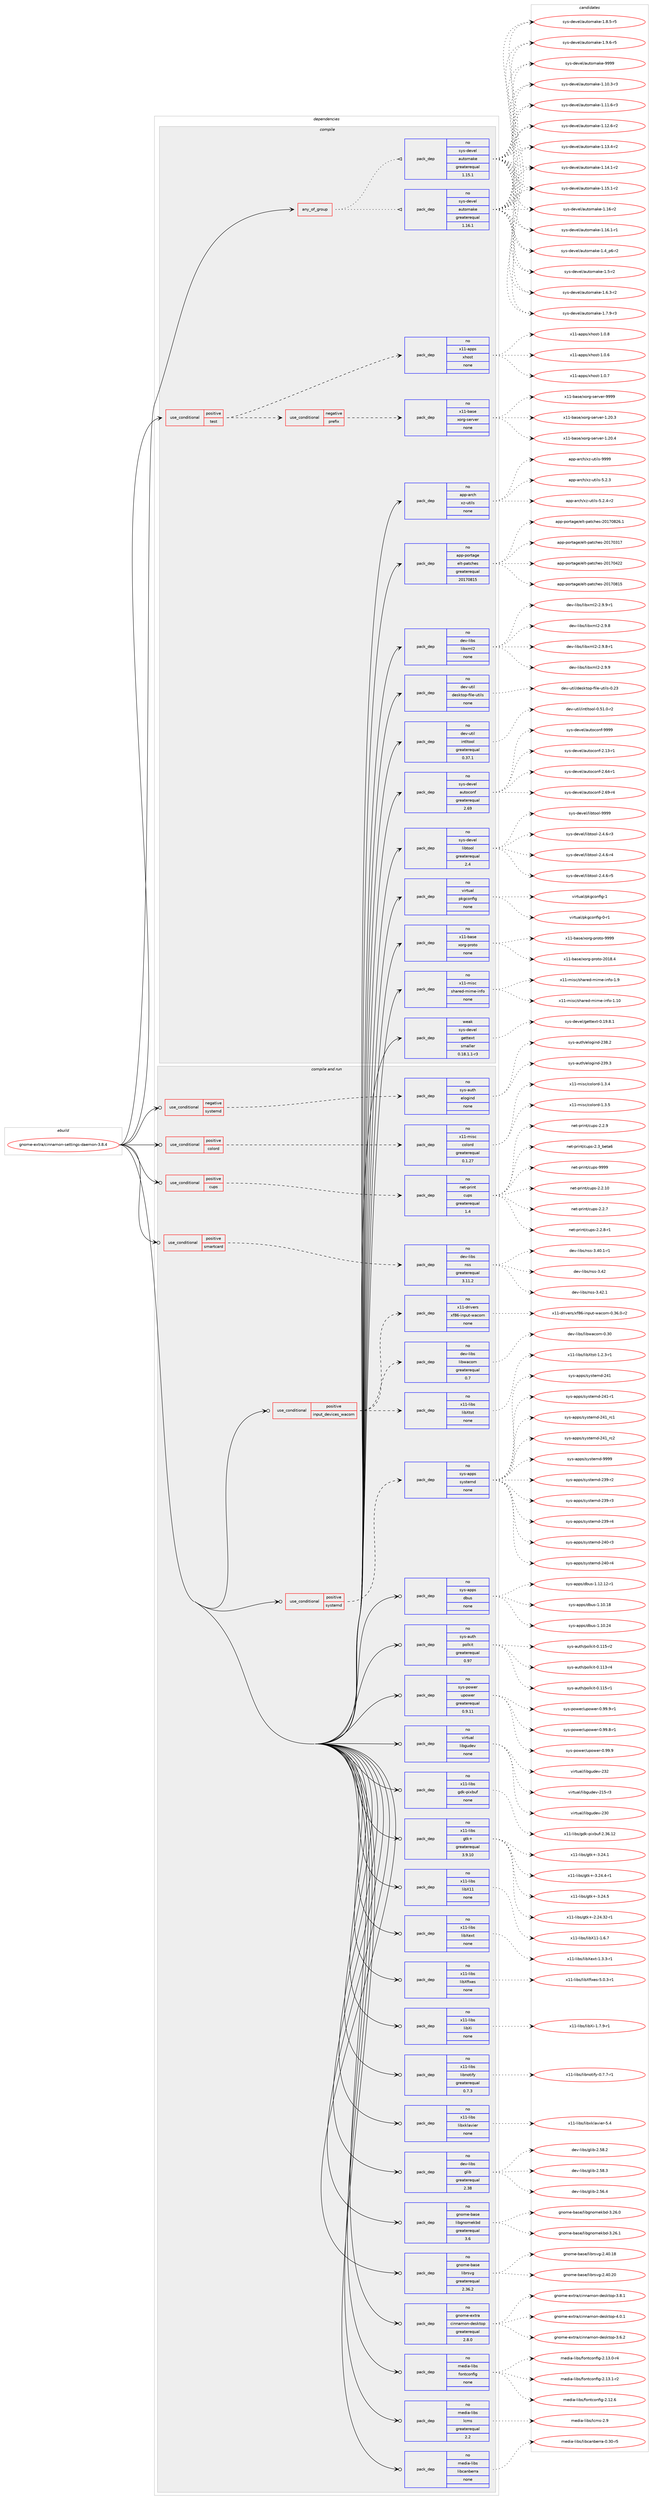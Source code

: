 digraph prolog {

# *************
# Graph options
# *************

newrank=true;
concentrate=true;
compound=true;
graph [rankdir=LR,fontname=Helvetica,fontsize=10,ranksep=1.5];#, ranksep=2.5, nodesep=0.2];
edge  [arrowhead=vee];
node  [fontname=Helvetica,fontsize=10];

# **********
# The ebuild
# **********

subgraph cluster_leftcol {
color=gray;
rank=same;
label=<<i>ebuild</i>>;
id [label="gnome-extra/cinnamon-settings-daemon-3.8.4", color=red, width=4, href="../gnome-extra/cinnamon-settings-daemon-3.8.4.svg"];
}

# ****************
# The dependencies
# ****************

subgraph cluster_midcol {
color=gray;
label=<<i>dependencies</i>>;
subgraph cluster_compile {
fillcolor="#eeeeee";
style=filled;
label=<<i>compile</i>>;
subgraph any23577 {
dependency1565942 [label=<<TABLE BORDER="0" CELLBORDER="1" CELLSPACING="0" CELLPADDING="4"><TR><TD CELLPADDING="10">any_of_group</TD></TR></TABLE>>, shape=none, color=red];subgraph pack1113893 {
dependency1565943 [label=<<TABLE BORDER="0" CELLBORDER="1" CELLSPACING="0" CELLPADDING="4" WIDTH="220"><TR><TD ROWSPAN="6" CELLPADDING="30">pack_dep</TD></TR><TR><TD WIDTH="110">no</TD></TR><TR><TD>sys-devel</TD></TR><TR><TD>automake</TD></TR><TR><TD>greaterequal</TD></TR><TR><TD>1.16.1</TD></TR></TABLE>>, shape=none, color=blue];
}
dependency1565942:e -> dependency1565943:w [weight=20,style="dotted",arrowhead="oinv"];
subgraph pack1113894 {
dependency1565944 [label=<<TABLE BORDER="0" CELLBORDER="1" CELLSPACING="0" CELLPADDING="4" WIDTH="220"><TR><TD ROWSPAN="6" CELLPADDING="30">pack_dep</TD></TR><TR><TD WIDTH="110">no</TD></TR><TR><TD>sys-devel</TD></TR><TR><TD>automake</TD></TR><TR><TD>greaterequal</TD></TR><TR><TD>1.15.1</TD></TR></TABLE>>, shape=none, color=blue];
}
dependency1565942:e -> dependency1565944:w [weight=20,style="dotted",arrowhead="oinv"];
}
id:e -> dependency1565942:w [weight=20,style="solid",arrowhead="vee"];
subgraph cond427860 {
dependency1565945 [label=<<TABLE BORDER="0" CELLBORDER="1" CELLSPACING="0" CELLPADDING="4"><TR><TD ROWSPAN="3" CELLPADDING="10">use_conditional</TD></TR><TR><TD>positive</TD></TR><TR><TD>test</TD></TR></TABLE>>, shape=none, color=red];
subgraph cond427861 {
dependency1565946 [label=<<TABLE BORDER="0" CELLBORDER="1" CELLSPACING="0" CELLPADDING="4"><TR><TD ROWSPAN="3" CELLPADDING="10">use_conditional</TD></TR><TR><TD>negative</TD></TR><TR><TD>prefix</TD></TR></TABLE>>, shape=none, color=red];
subgraph pack1113895 {
dependency1565947 [label=<<TABLE BORDER="0" CELLBORDER="1" CELLSPACING="0" CELLPADDING="4" WIDTH="220"><TR><TD ROWSPAN="6" CELLPADDING="30">pack_dep</TD></TR><TR><TD WIDTH="110">no</TD></TR><TR><TD>x11-base</TD></TR><TR><TD>xorg-server</TD></TR><TR><TD>none</TD></TR><TR><TD></TD></TR></TABLE>>, shape=none, color=blue];
}
dependency1565946:e -> dependency1565947:w [weight=20,style="dashed",arrowhead="vee"];
}
dependency1565945:e -> dependency1565946:w [weight=20,style="dashed",arrowhead="vee"];
subgraph pack1113896 {
dependency1565948 [label=<<TABLE BORDER="0" CELLBORDER="1" CELLSPACING="0" CELLPADDING="4" WIDTH="220"><TR><TD ROWSPAN="6" CELLPADDING="30">pack_dep</TD></TR><TR><TD WIDTH="110">no</TD></TR><TR><TD>x11-apps</TD></TR><TR><TD>xhost</TD></TR><TR><TD>none</TD></TR><TR><TD></TD></TR></TABLE>>, shape=none, color=blue];
}
dependency1565945:e -> dependency1565948:w [weight=20,style="dashed",arrowhead="vee"];
}
id:e -> dependency1565945:w [weight=20,style="solid",arrowhead="vee"];
subgraph pack1113897 {
dependency1565949 [label=<<TABLE BORDER="0" CELLBORDER="1" CELLSPACING="0" CELLPADDING="4" WIDTH="220"><TR><TD ROWSPAN="6" CELLPADDING="30">pack_dep</TD></TR><TR><TD WIDTH="110">no</TD></TR><TR><TD>app-arch</TD></TR><TR><TD>xz-utils</TD></TR><TR><TD>none</TD></TR><TR><TD></TD></TR></TABLE>>, shape=none, color=blue];
}
id:e -> dependency1565949:w [weight=20,style="solid",arrowhead="vee"];
subgraph pack1113898 {
dependency1565950 [label=<<TABLE BORDER="0" CELLBORDER="1" CELLSPACING="0" CELLPADDING="4" WIDTH="220"><TR><TD ROWSPAN="6" CELLPADDING="30">pack_dep</TD></TR><TR><TD WIDTH="110">no</TD></TR><TR><TD>app-portage</TD></TR><TR><TD>elt-patches</TD></TR><TR><TD>greaterequal</TD></TR><TR><TD>20170815</TD></TR></TABLE>>, shape=none, color=blue];
}
id:e -> dependency1565950:w [weight=20,style="solid",arrowhead="vee"];
subgraph pack1113899 {
dependency1565951 [label=<<TABLE BORDER="0" CELLBORDER="1" CELLSPACING="0" CELLPADDING="4" WIDTH="220"><TR><TD ROWSPAN="6" CELLPADDING="30">pack_dep</TD></TR><TR><TD WIDTH="110">no</TD></TR><TR><TD>dev-libs</TD></TR><TR><TD>libxml2</TD></TR><TR><TD>none</TD></TR><TR><TD></TD></TR></TABLE>>, shape=none, color=blue];
}
id:e -> dependency1565951:w [weight=20,style="solid",arrowhead="vee"];
subgraph pack1113900 {
dependency1565952 [label=<<TABLE BORDER="0" CELLBORDER="1" CELLSPACING="0" CELLPADDING="4" WIDTH="220"><TR><TD ROWSPAN="6" CELLPADDING="30">pack_dep</TD></TR><TR><TD WIDTH="110">no</TD></TR><TR><TD>dev-util</TD></TR><TR><TD>desktop-file-utils</TD></TR><TR><TD>none</TD></TR><TR><TD></TD></TR></TABLE>>, shape=none, color=blue];
}
id:e -> dependency1565952:w [weight=20,style="solid",arrowhead="vee"];
subgraph pack1113901 {
dependency1565953 [label=<<TABLE BORDER="0" CELLBORDER="1" CELLSPACING="0" CELLPADDING="4" WIDTH="220"><TR><TD ROWSPAN="6" CELLPADDING="30">pack_dep</TD></TR><TR><TD WIDTH="110">no</TD></TR><TR><TD>dev-util</TD></TR><TR><TD>intltool</TD></TR><TR><TD>greaterequal</TD></TR><TR><TD>0.37.1</TD></TR></TABLE>>, shape=none, color=blue];
}
id:e -> dependency1565953:w [weight=20,style="solid",arrowhead="vee"];
subgraph pack1113902 {
dependency1565954 [label=<<TABLE BORDER="0" CELLBORDER="1" CELLSPACING="0" CELLPADDING="4" WIDTH="220"><TR><TD ROWSPAN="6" CELLPADDING="30">pack_dep</TD></TR><TR><TD WIDTH="110">no</TD></TR><TR><TD>sys-devel</TD></TR><TR><TD>autoconf</TD></TR><TR><TD>greaterequal</TD></TR><TR><TD>2.69</TD></TR></TABLE>>, shape=none, color=blue];
}
id:e -> dependency1565954:w [weight=20,style="solid",arrowhead="vee"];
subgraph pack1113903 {
dependency1565955 [label=<<TABLE BORDER="0" CELLBORDER="1" CELLSPACING="0" CELLPADDING="4" WIDTH="220"><TR><TD ROWSPAN="6" CELLPADDING="30">pack_dep</TD></TR><TR><TD WIDTH="110">no</TD></TR><TR><TD>sys-devel</TD></TR><TR><TD>libtool</TD></TR><TR><TD>greaterequal</TD></TR><TR><TD>2.4</TD></TR></TABLE>>, shape=none, color=blue];
}
id:e -> dependency1565955:w [weight=20,style="solid",arrowhead="vee"];
subgraph pack1113904 {
dependency1565956 [label=<<TABLE BORDER="0" CELLBORDER="1" CELLSPACING="0" CELLPADDING="4" WIDTH="220"><TR><TD ROWSPAN="6" CELLPADDING="30">pack_dep</TD></TR><TR><TD WIDTH="110">no</TD></TR><TR><TD>virtual</TD></TR><TR><TD>pkgconfig</TD></TR><TR><TD>none</TD></TR><TR><TD></TD></TR></TABLE>>, shape=none, color=blue];
}
id:e -> dependency1565956:w [weight=20,style="solid",arrowhead="vee"];
subgraph pack1113905 {
dependency1565957 [label=<<TABLE BORDER="0" CELLBORDER="1" CELLSPACING="0" CELLPADDING="4" WIDTH="220"><TR><TD ROWSPAN="6" CELLPADDING="30">pack_dep</TD></TR><TR><TD WIDTH="110">no</TD></TR><TR><TD>x11-base</TD></TR><TR><TD>xorg-proto</TD></TR><TR><TD>none</TD></TR><TR><TD></TD></TR></TABLE>>, shape=none, color=blue];
}
id:e -> dependency1565957:w [weight=20,style="solid",arrowhead="vee"];
subgraph pack1113906 {
dependency1565958 [label=<<TABLE BORDER="0" CELLBORDER="1" CELLSPACING="0" CELLPADDING="4" WIDTH="220"><TR><TD ROWSPAN="6" CELLPADDING="30">pack_dep</TD></TR><TR><TD WIDTH="110">no</TD></TR><TR><TD>x11-misc</TD></TR><TR><TD>shared-mime-info</TD></TR><TR><TD>none</TD></TR><TR><TD></TD></TR></TABLE>>, shape=none, color=blue];
}
id:e -> dependency1565958:w [weight=20,style="solid",arrowhead="vee"];
subgraph pack1113907 {
dependency1565959 [label=<<TABLE BORDER="0" CELLBORDER="1" CELLSPACING="0" CELLPADDING="4" WIDTH="220"><TR><TD ROWSPAN="6" CELLPADDING="30">pack_dep</TD></TR><TR><TD WIDTH="110">weak</TD></TR><TR><TD>sys-devel</TD></TR><TR><TD>gettext</TD></TR><TR><TD>smaller</TD></TR><TR><TD>0.18.1.1-r3</TD></TR></TABLE>>, shape=none, color=blue];
}
id:e -> dependency1565959:w [weight=20,style="solid",arrowhead="vee"];
}
subgraph cluster_compileandrun {
fillcolor="#eeeeee";
style=filled;
label=<<i>compile and run</i>>;
subgraph cond427862 {
dependency1565960 [label=<<TABLE BORDER="0" CELLBORDER="1" CELLSPACING="0" CELLPADDING="4"><TR><TD ROWSPAN="3" CELLPADDING="10">use_conditional</TD></TR><TR><TD>negative</TD></TR><TR><TD>systemd</TD></TR></TABLE>>, shape=none, color=red];
subgraph pack1113908 {
dependency1565961 [label=<<TABLE BORDER="0" CELLBORDER="1" CELLSPACING="0" CELLPADDING="4" WIDTH="220"><TR><TD ROWSPAN="6" CELLPADDING="30">pack_dep</TD></TR><TR><TD WIDTH="110">no</TD></TR><TR><TD>sys-auth</TD></TR><TR><TD>elogind</TD></TR><TR><TD>none</TD></TR><TR><TD></TD></TR></TABLE>>, shape=none, color=blue];
}
dependency1565960:e -> dependency1565961:w [weight=20,style="dashed",arrowhead="vee"];
}
id:e -> dependency1565960:w [weight=20,style="solid",arrowhead="odotvee"];
subgraph cond427863 {
dependency1565962 [label=<<TABLE BORDER="0" CELLBORDER="1" CELLSPACING="0" CELLPADDING="4"><TR><TD ROWSPAN="3" CELLPADDING="10">use_conditional</TD></TR><TR><TD>positive</TD></TR><TR><TD>colord</TD></TR></TABLE>>, shape=none, color=red];
subgraph pack1113909 {
dependency1565963 [label=<<TABLE BORDER="0" CELLBORDER="1" CELLSPACING="0" CELLPADDING="4" WIDTH="220"><TR><TD ROWSPAN="6" CELLPADDING="30">pack_dep</TD></TR><TR><TD WIDTH="110">no</TD></TR><TR><TD>x11-misc</TD></TR><TR><TD>colord</TD></TR><TR><TD>greaterequal</TD></TR><TR><TD>0.1.27</TD></TR></TABLE>>, shape=none, color=blue];
}
dependency1565962:e -> dependency1565963:w [weight=20,style="dashed",arrowhead="vee"];
}
id:e -> dependency1565962:w [weight=20,style="solid",arrowhead="odotvee"];
subgraph cond427864 {
dependency1565964 [label=<<TABLE BORDER="0" CELLBORDER="1" CELLSPACING="0" CELLPADDING="4"><TR><TD ROWSPAN="3" CELLPADDING="10">use_conditional</TD></TR><TR><TD>positive</TD></TR><TR><TD>cups</TD></TR></TABLE>>, shape=none, color=red];
subgraph pack1113910 {
dependency1565965 [label=<<TABLE BORDER="0" CELLBORDER="1" CELLSPACING="0" CELLPADDING="4" WIDTH="220"><TR><TD ROWSPAN="6" CELLPADDING="30">pack_dep</TD></TR><TR><TD WIDTH="110">no</TD></TR><TR><TD>net-print</TD></TR><TR><TD>cups</TD></TR><TR><TD>greaterequal</TD></TR><TR><TD>1.4</TD></TR></TABLE>>, shape=none, color=blue];
}
dependency1565964:e -> dependency1565965:w [weight=20,style="dashed",arrowhead="vee"];
}
id:e -> dependency1565964:w [weight=20,style="solid",arrowhead="odotvee"];
subgraph cond427865 {
dependency1565966 [label=<<TABLE BORDER="0" CELLBORDER="1" CELLSPACING="0" CELLPADDING="4"><TR><TD ROWSPAN="3" CELLPADDING="10">use_conditional</TD></TR><TR><TD>positive</TD></TR><TR><TD>input_devices_wacom</TD></TR></TABLE>>, shape=none, color=red];
subgraph pack1113911 {
dependency1565967 [label=<<TABLE BORDER="0" CELLBORDER="1" CELLSPACING="0" CELLPADDING="4" WIDTH="220"><TR><TD ROWSPAN="6" CELLPADDING="30">pack_dep</TD></TR><TR><TD WIDTH="110">no</TD></TR><TR><TD>dev-libs</TD></TR><TR><TD>libwacom</TD></TR><TR><TD>greaterequal</TD></TR><TR><TD>0.7</TD></TR></TABLE>>, shape=none, color=blue];
}
dependency1565966:e -> dependency1565967:w [weight=20,style="dashed",arrowhead="vee"];
subgraph pack1113912 {
dependency1565968 [label=<<TABLE BORDER="0" CELLBORDER="1" CELLSPACING="0" CELLPADDING="4" WIDTH="220"><TR><TD ROWSPAN="6" CELLPADDING="30">pack_dep</TD></TR><TR><TD WIDTH="110">no</TD></TR><TR><TD>x11-drivers</TD></TR><TR><TD>xf86-input-wacom</TD></TR><TR><TD>none</TD></TR><TR><TD></TD></TR></TABLE>>, shape=none, color=blue];
}
dependency1565966:e -> dependency1565968:w [weight=20,style="dashed",arrowhead="vee"];
subgraph pack1113913 {
dependency1565969 [label=<<TABLE BORDER="0" CELLBORDER="1" CELLSPACING="0" CELLPADDING="4" WIDTH="220"><TR><TD ROWSPAN="6" CELLPADDING="30">pack_dep</TD></TR><TR><TD WIDTH="110">no</TD></TR><TR><TD>x11-libs</TD></TR><TR><TD>libXtst</TD></TR><TR><TD>none</TD></TR><TR><TD></TD></TR></TABLE>>, shape=none, color=blue];
}
dependency1565966:e -> dependency1565969:w [weight=20,style="dashed",arrowhead="vee"];
}
id:e -> dependency1565966:w [weight=20,style="solid",arrowhead="odotvee"];
subgraph cond427866 {
dependency1565970 [label=<<TABLE BORDER="0" CELLBORDER="1" CELLSPACING="0" CELLPADDING="4"><TR><TD ROWSPAN="3" CELLPADDING="10">use_conditional</TD></TR><TR><TD>positive</TD></TR><TR><TD>smartcard</TD></TR></TABLE>>, shape=none, color=red];
subgraph pack1113914 {
dependency1565971 [label=<<TABLE BORDER="0" CELLBORDER="1" CELLSPACING="0" CELLPADDING="4" WIDTH="220"><TR><TD ROWSPAN="6" CELLPADDING="30">pack_dep</TD></TR><TR><TD WIDTH="110">no</TD></TR><TR><TD>dev-libs</TD></TR><TR><TD>nss</TD></TR><TR><TD>greaterequal</TD></TR><TR><TD>3.11.2</TD></TR></TABLE>>, shape=none, color=blue];
}
dependency1565970:e -> dependency1565971:w [weight=20,style="dashed",arrowhead="vee"];
}
id:e -> dependency1565970:w [weight=20,style="solid",arrowhead="odotvee"];
subgraph cond427867 {
dependency1565972 [label=<<TABLE BORDER="0" CELLBORDER="1" CELLSPACING="0" CELLPADDING="4"><TR><TD ROWSPAN="3" CELLPADDING="10">use_conditional</TD></TR><TR><TD>positive</TD></TR><TR><TD>systemd</TD></TR></TABLE>>, shape=none, color=red];
subgraph pack1113915 {
dependency1565973 [label=<<TABLE BORDER="0" CELLBORDER="1" CELLSPACING="0" CELLPADDING="4" WIDTH="220"><TR><TD ROWSPAN="6" CELLPADDING="30">pack_dep</TD></TR><TR><TD WIDTH="110">no</TD></TR><TR><TD>sys-apps</TD></TR><TR><TD>systemd</TD></TR><TR><TD>none</TD></TR><TR><TD></TD></TR></TABLE>>, shape=none, color=blue];
}
dependency1565972:e -> dependency1565973:w [weight=20,style="dashed",arrowhead="vee"];
}
id:e -> dependency1565972:w [weight=20,style="solid",arrowhead="odotvee"];
subgraph pack1113916 {
dependency1565974 [label=<<TABLE BORDER="0" CELLBORDER="1" CELLSPACING="0" CELLPADDING="4" WIDTH="220"><TR><TD ROWSPAN="6" CELLPADDING="30">pack_dep</TD></TR><TR><TD WIDTH="110">no</TD></TR><TR><TD>dev-libs</TD></TR><TR><TD>glib</TD></TR><TR><TD>greaterequal</TD></TR><TR><TD>2.38</TD></TR></TABLE>>, shape=none, color=blue];
}
id:e -> dependency1565974:w [weight=20,style="solid",arrowhead="odotvee"];
subgraph pack1113917 {
dependency1565975 [label=<<TABLE BORDER="0" CELLBORDER="1" CELLSPACING="0" CELLPADDING="4" WIDTH="220"><TR><TD ROWSPAN="6" CELLPADDING="30">pack_dep</TD></TR><TR><TD WIDTH="110">no</TD></TR><TR><TD>gnome-base</TD></TR><TR><TD>libgnomekbd</TD></TR><TR><TD>greaterequal</TD></TR><TR><TD>3.6</TD></TR></TABLE>>, shape=none, color=blue];
}
id:e -> dependency1565975:w [weight=20,style="solid",arrowhead="odotvee"];
subgraph pack1113918 {
dependency1565976 [label=<<TABLE BORDER="0" CELLBORDER="1" CELLSPACING="0" CELLPADDING="4" WIDTH="220"><TR><TD ROWSPAN="6" CELLPADDING="30">pack_dep</TD></TR><TR><TD WIDTH="110">no</TD></TR><TR><TD>gnome-base</TD></TR><TR><TD>librsvg</TD></TR><TR><TD>greaterequal</TD></TR><TR><TD>2.36.2</TD></TR></TABLE>>, shape=none, color=blue];
}
id:e -> dependency1565976:w [weight=20,style="solid",arrowhead="odotvee"];
subgraph pack1113919 {
dependency1565977 [label=<<TABLE BORDER="0" CELLBORDER="1" CELLSPACING="0" CELLPADDING="4" WIDTH="220"><TR><TD ROWSPAN="6" CELLPADDING="30">pack_dep</TD></TR><TR><TD WIDTH="110">no</TD></TR><TR><TD>gnome-extra</TD></TR><TR><TD>cinnamon-desktop</TD></TR><TR><TD>greaterequal</TD></TR><TR><TD>2.8.0</TD></TR></TABLE>>, shape=none, color=blue];
}
id:e -> dependency1565977:w [weight=20,style="solid",arrowhead="odotvee"];
subgraph pack1113920 {
dependency1565978 [label=<<TABLE BORDER="0" CELLBORDER="1" CELLSPACING="0" CELLPADDING="4" WIDTH="220"><TR><TD ROWSPAN="6" CELLPADDING="30">pack_dep</TD></TR><TR><TD WIDTH="110">no</TD></TR><TR><TD>media-libs</TD></TR><TR><TD>fontconfig</TD></TR><TR><TD>none</TD></TR><TR><TD></TD></TR></TABLE>>, shape=none, color=blue];
}
id:e -> dependency1565978:w [weight=20,style="solid",arrowhead="odotvee"];
subgraph pack1113921 {
dependency1565979 [label=<<TABLE BORDER="0" CELLBORDER="1" CELLSPACING="0" CELLPADDING="4" WIDTH="220"><TR><TD ROWSPAN="6" CELLPADDING="30">pack_dep</TD></TR><TR><TD WIDTH="110">no</TD></TR><TR><TD>media-libs</TD></TR><TR><TD>lcms</TD></TR><TR><TD>greaterequal</TD></TR><TR><TD>2.2</TD></TR></TABLE>>, shape=none, color=blue];
}
id:e -> dependency1565979:w [weight=20,style="solid",arrowhead="odotvee"];
subgraph pack1113922 {
dependency1565980 [label=<<TABLE BORDER="0" CELLBORDER="1" CELLSPACING="0" CELLPADDING="4" WIDTH="220"><TR><TD ROWSPAN="6" CELLPADDING="30">pack_dep</TD></TR><TR><TD WIDTH="110">no</TD></TR><TR><TD>media-libs</TD></TR><TR><TD>libcanberra</TD></TR><TR><TD>none</TD></TR><TR><TD></TD></TR></TABLE>>, shape=none, color=blue];
}
id:e -> dependency1565980:w [weight=20,style="solid",arrowhead="odotvee"];
subgraph pack1113923 {
dependency1565981 [label=<<TABLE BORDER="0" CELLBORDER="1" CELLSPACING="0" CELLPADDING="4" WIDTH="220"><TR><TD ROWSPAN="6" CELLPADDING="30">pack_dep</TD></TR><TR><TD WIDTH="110">no</TD></TR><TR><TD>sys-apps</TD></TR><TR><TD>dbus</TD></TR><TR><TD>none</TD></TR><TR><TD></TD></TR></TABLE>>, shape=none, color=blue];
}
id:e -> dependency1565981:w [weight=20,style="solid",arrowhead="odotvee"];
subgraph pack1113924 {
dependency1565982 [label=<<TABLE BORDER="0" CELLBORDER="1" CELLSPACING="0" CELLPADDING="4" WIDTH="220"><TR><TD ROWSPAN="6" CELLPADDING="30">pack_dep</TD></TR><TR><TD WIDTH="110">no</TD></TR><TR><TD>sys-auth</TD></TR><TR><TD>polkit</TD></TR><TR><TD>greaterequal</TD></TR><TR><TD>0.97</TD></TR></TABLE>>, shape=none, color=blue];
}
id:e -> dependency1565982:w [weight=20,style="solid",arrowhead="odotvee"];
subgraph pack1113925 {
dependency1565983 [label=<<TABLE BORDER="0" CELLBORDER="1" CELLSPACING="0" CELLPADDING="4" WIDTH="220"><TR><TD ROWSPAN="6" CELLPADDING="30">pack_dep</TD></TR><TR><TD WIDTH="110">no</TD></TR><TR><TD>sys-power</TD></TR><TR><TD>upower</TD></TR><TR><TD>greaterequal</TD></TR><TR><TD>0.9.11</TD></TR></TABLE>>, shape=none, color=blue];
}
id:e -> dependency1565983:w [weight=20,style="solid",arrowhead="odotvee"];
subgraph pack1113926 {
dependency1565984 [label=<<TABLE BORDER="0" CELLBORDER="1" CELLSPACING="0" CELLPADDING="4" WIDTH="220"><TR><TD ROWSPAN="6" CELLPADDING="30">pack_dep</TD></TR><TR><TD WIDTH="110">no</TD></TR><TR><TD>virtual</TD></TR><TR><TD>libgudev</TD></TR><TR><TD>none</TD></TR><TR><TD></TD></TR></TABLE>>, shape=none, color=blue];
}
id:e -> dependency1565984:w [weight=20,style="solid",arrowhead="odotvee"];
subgraph pack1113927 {
dependency1565985 [label=<<TABLE BORDER="0" CELLBORDER="1" CELLSPACING="0" CELLPADDING="4" WIDTH="220"><TR><TD ROWSPAN="6" CELLPADDING="30">pack_dep</TD></TR><TR><TD WIDTH="110">no</TD></TR><TR><TD>x11-libs</TD></TR><TR><TD>gdk-pixbuf</TD></TR><TR><TD>none</TD></TR><TR><TD></TD></TR></TABLE>>, shape=none, color=blue];
}
id:e -> dependency1565985:w [weight=20,style="solid",arrowhead="odotvee"];
subgraph pack1113928 {
dependency1565986 [label=<<TABLE BORDER="0" CELLBORDER="1" CELLSPACING="0" CELLPADDING="4" WIDTH="220"><TR><TD ROWSPAN="6" CELLPADDING="30">pack_dep</TD></TR><TR><TD WIDTH="110">no</TD></TR><TR><TD>x11-libs</TD></TR><TR><TD>gtk+</TD></TR><TR><TD>greaterequal</TD></TR><TR><TD>3.9.10</TD></TR></TABLE>>, shape=none, color=blue];
}
id:e -> dependency1565986:w [weight=20,style="solid",arrowhead="odotvee"];
subgraph pack1113929 {
dependency1565987 [label=<<TABLE BORDER="0" CELLBORDER="1" CELLSPACING="0" CELLPADDING="4" WIDTH="220"><TR><TD ROWSPAN="6" CELLPADDING="30">pack_dep</TD></TR><TR><TD WIDTH="110">no</TD></TR><TR><TD>x11-libs</TD></TR><TR><TD>libX11</TD></TR><TR><TD>none</TD></TR><TR><TD></TD></TR></TABLE>>, shape=none, color=blue];
}
id:e -> dependency1565987:w [weight=20,style="solid",arrowhead="odotvee"];
subgraph pack1113930 {
dependency1565988 [label=<<TABLE BORDER="0" CELLBORDER="1" CELLSPACING="0" CELLPADDING="4" WIDTH="220"><TR><TD ROWSPAN="6" CELLPADDING="30">pack_dep</TD></TR><TR><TD WIDTH="110">no</TD></TR><TR><TD>x11-libs</TD></TR><TR><TD>libXext</TD></TR><TR><TD>none</TD></TR><TR><TD></TD></TR></TABLE>>, shape=none, color=blue];
}
id:e -> dependency1565988:w [weight=20,style="solid",arrowhead="odotvee"];
subgraph pack1113931 {
dependency1565989 [label=<<TABLE BORDER="0" CELLBORDER="1" CELLSPACING="0" CELLPADDING="4" WIDTH="220"><TR><TD ROWSPAN="6" CELLPADDING="30">pack_dep</TD></TR><TR><TD WIDTH="110">no</TD></TR><TR><TD>x11-libs</TD></TR><TR><TD>libXfixes</TD></TR><TR><TD>none</TD></TR><TR><TD></TD></TR></TABLE>>, shape=none, color=blue];
}
id:e -> dependency1565989:w [weight=20,style="solid",arrowhead="odotvee"];
subgraph pack1113932 {
dependency1565990 [label=<<TABLE BORDER="0" CELLBORDER="1" CELLSPACING="0" CELLPADDING="4" WIDTH="220"><TR><TD ROWSPAN="6" CELLPADDING="30">pack_dep</TD></TR><TR><TD WIDTH="110">no</TD></TR><TR><TD>x11-libs</TD></TR><TR><TD>libXi</TD></TR><TR><TD>none</TD></TR><TR><TD></TD></TR></TABLE>>, shape=none, color=blue];
}
id:e -> dependency1565990:w [weight=20,style="solid",arrowhead="odotvee"];
subgraph pack1113933 {
dependency1565991 [label=<<TABLE BORDER="0" CELLBORDER="1" CELLSPACING="0" CELLPADDING="4" WIDTH="220"><TR><TD ROWSPAN="6" CELLPADDING="30">pack_dep</TD></TR><TR><TD WIDTH="110">no</TD></TR><TR><TD>x11-libs</TD></TR><TR><TD>libnotify</TD></TR><TR><TD>greaterequal</TD></TR><TR><TD>0.7.3</TD></TR></TABLE>>, shape=none, color=blue];
}
id:e -> dependency1565991:w [weight=20,style="solid",arrowhead="odotvee"];
subgraph pack1113934 {
dependency1565992 [label=<<TABLE BORDER="0" CELLBORDER="1" CELLSPACING="0" CELLPADDING="4" WIDTH="220"><TR><TD ROWSPAN="6" CELLPADDING="30">pack_dep</TD></TR><TR><TD WIDTH="110">no</TD></TR><TR><TD>x11-libs</TD></TR><TR><TD>libxklavier</TD></TR><TR><TD>none</TD></TR><TR><TD></TD></TR></TABLE>>, shape=none, color=blue];
}
id:e -> dependency1565992:w [weight=20,style="solid",arrowhead="odotvee"];
}
subgraph cluster_run {
fillcolor="#eeeeee";
style=filled;
label=<<i>run</i>>;
}
}

# **************
# The candidates
# **************

subgraph cluster_choices {
rank=same;
color=gray;
label=<<i>candidates</i>>;

subgraph choice1113893 {
color=black;
nodesep=1;
choice11512111545100101118101108479711711611110997107101454946494846514511451 [label="sys-devel/automake-1.10.3-r3", color=red, width=4,href="../sys-devel/automake-1.10.3-r3.svg"];
choice11512111545100101118101108479711711611110997107101454946494946544511451 [label="sys-devel/automake-1.11.6-r3", color=red, width=4,href="../sys-devel/automake-1.11.6-r3.svg"];
choice11512111545100101118101108479711711611110997107101454946495046544511450 [label="sys-devel/automake-1.12.6-r2", color=red, width=4,href="../sys-devel/automake-1.12.6-r2.svg"];
choice11512111545100101118101108479711711611110997107101454946495146524511450 [label="sys-devel/automake-1.13.4-r2", color=red, width=4,href="../sys-devel/automake-1.13.4-r2.svg"];
choice11512111545100101118101108479711711611110997107101454946495246494511450 [label="sys-devel/automake-1.14.1-r2", color=red, width=4,href="../sys-devel/automake-1.14.1-r2.svg"];
choice11512111545100101118101108479711711611110997107101454946495346494511450 [label="sys-devel/automake-1.15.1-r2", color=red, width=4,href="../sys-devel/automake-1.15.1-r2.svg"];
choice1151211154510010111810110847971171161111099710710145494649544511450 [label="sys-devel/automake-1.16-r2", color=red, width=4,href="../sys-devel/automake-1.16-r2.svg"];
choice11512111545100101118101108479711711611110997107101454946495446494511449 [label="sys-devel/automake-1.16.1-r1", color=red, width=4,href="../sys-devel/automake-1.16.1-r1.svg"];
choice115121115451001011181011084797117116111109971071014549465295112544511450 [label="sys-devel/automake-1.4_p6-r2", color=red, width=4,href="../sys-devel/automake-1.4_p6-r2.svg"];
choice11512111545100101118101108479711711611110997107101454946534511450 [label="sys-devel/automake-1.5-r2", color=red, width=4,href="../sys-devel/automake-1.5-r2.svg"];
choice115121115451001011181011084797117116111109971071014549465446514511450 [label="sys-devel/automake-1.6.3-r2", color=red, width=4,href="../sys-devel/automake-1.6.3-r2.svg"];
choice115121115451001011181011084797117116111109971071014549465546574511451 [label="sys-devel/automake-1.7.9-r3", color=red, width=4,href="../sys-devel/automake-1.7.9-r3.svg"];
choice115121115451001011181011084797117116111109971071014549465646534511453 [label="sys-devel/automake-1.8.5-r5", color=red, width=4,href="../sys-devel/automake-1.8.5-r5.svg"];
choice115121115451001011181011084797117116111109971071014549465746544511453 [label="sys-devel/automake-1.9.6-r5", color=red, width=4,href="../sys-devel/automake-1.9.6-r5.svg"];
choice115121115451001011181011084797117116111109971071014557575757 [label="sys-devel/automake-9999", color=red, width=4,href="../sys-devel/automake-9999.svg"];
dependency1565943:e -> choice11512111545100101118101108479711711611110997107101454946494846514511451:w [style=dotted,weight="100"];
dependency1565943:e -> choice11512111545100101118101108479711711611110997107101454946494946544511451:w [style=dotted,weight="100"];
dependency1565943:e -> choice11512111545100101118101108479711711611110997107101454946495046544511450:w [style=dotted,weight="100"];
dependency1565943:e -> choice11512111545100101118101108479711711611110997107101454946495146524511450:w [style=dotted,weight="100"];
dependency1565943:e -> choice11512111545100101118101108479711711611110997107101454946495246494511450:w [style=dotted,weight="100"];
dependency1565943:e -> choice11512111545100101118101108479711711611110997107101454946495346494511450:w [style=dotted,weight="100"];
dependency1565943:e -> choice1151211154510010111810110847971171161111099710710145494649544511450:w [style=dotted,weight="100"];
dependency1565943:e -> choice11512111545100101118101108479711711611110997107101454946495446494511449:w [style=dotted,weight="100"];
dependency1565943:e -> choice115121115451001011181011084797117116111109971071014549465295112544511450:w [style=dotted,weight="100"];
dependency1565943:e -> choice11512111545100101118101108479711711611110997107101454946534511450:w [style=dotted,weight="100"];
dependency1565943:e -> choice115121115451001011181011084797117116111109971071014549465446514511450:w [style=dotted,weight="100"];
dependency1565943:e -> choice115121115451001011181011084797117116111109971071014549465546574511451:w [style=dotted,weight="100"];
dependency1565943:e -> choice115121115451001011181011084797117116111109971071014549465646534511453:w [style=dotted,weight="100"];
dependency1565943:e -> choice115121115451001011181011084797117116111109971071014549465746544511453:w [style=dotted,weight="100"];
dependency1565943:e -> choice115121115451001011181011084797117116111109971071014557575757:w [style=dotted,weight="100"];
}
subgraph choice1113894 {
color=black;
nodesep=1;
choice11512111545100101118101108479711711611110997107101454946494846514511451 [label="sys-devel/automake-1.10.3-r3", color=red, width=4,href="../sys-devel/automake-1.10.3-r3.svg"];
choice11512111545100101118101108479711711611110997107101454946494946544511451 [label="sys-devel/automake-1.11.6-r3", color=red, width=4,href="../sys-devel/automake-1.11.6-r3.svg"];
choice11512111545100101118101108479711711611110997107101454946495046544511450 [label="sys-devel/automake-1.12.6-r2", color=red, width=4,href="../sys-devel/automake-1.12.6-r2.svg"];
choice11512111545100101118101108479711711611110997107101454946495146524511450 [label="sys-devel/automake-1.13.4-r2", color=red, width=4,href="../sys-devel/automake-1.13.4-r2.svg"];
choice11512111545100101118101108479711711611110997107101454946495246494511450 [label="sys-devel/automake-1.14.1-r2", color=red, width=4,href="../sys-devel/automake-1.14.1-r2.svg"];
choice11512111545100101118101108479711711611110997107101454946495346494511450 [label="sys-devel/automake-1.15.1-r2", color=red, width=4,href="../sys-devel/automake-1.15.1-r2.svg"];
choice1151211154510010111810110847971171161111099710710145494649544511450 [label="sys-devel/automake-1.16-r2", color=red, width=4,href="../sys-devel/automake-1.16-r2.svg"];
choice11512111545100101118101108479711711611110997107101454946495446494511449 [label="sys-devel/automake-1.16.1-r1", color=red, width=4,href="../sys-devel/automake-1.16.1-r1.svg"];
choice115121115451001011181011084797117116111109971071014549465295112544511450 [label="sys-devel/automake-1.4_p6-r2", color=red, width=4,href="../sys-devel/automake-1.4_p6-r2.svg"];
choice11512111545100101118101108479711711611110997107101454946534511450 [label="sys-devel/automake-1.5-r2", color=red, width=4,href="../sys-devel/automake-1.5-r2.svg"];
choice115121115451001011181011084797117116111109971071014549465446514511450 [label="sys-devel/automake-1.6.3-r2", color=red, width=4,href="../sys-devel/automake-1.6.3-r2.svg"];
choice115121115451001011181011084797117116111109971071014549465546574511451 [label="sys-devel/automake-1.7.9-r3", color=red, width=4,href="../sys-devel/automake-1.7.9-r3.svg"];
choice115121115451001011181011084797117116111109971071014549465646534511453 [label="sys-devel/automake-1.8.5-r5", color=red, width=4,href="../sys-devel/automake-1.8.5-r5.svg"];
choice115121115451001011181011084797117116111109971071014549465746544511453 [label="sys-devel/automake-1.9.6-r5", color=red, width=4,href="../sys-devel/automake-1.9.6-r5.svg"];
choice115121115451001011181011084797117116111109971071014557575757 [label="sys-devel/automake-9999", color=red, width=4,href="../sys-devel/automake-9999.svg"];
dependency1565944:e -> choice11512111545100101118101108479711711611110997107101454946494846514511451:w [style=dotted,weight="100"];
dependency1565944:e -> choice11512111545100101118101108479711711611110997107101454946494946544511451:w [style=dotted,weight="100"];
dependency1565944:e -> choice11512111545100101118101108479711711611110997107101454946495046544511450:w [style=dotted,weight="100"];
dependency1565944:e -> choice11512111545100101118101108479711711611110997107101454946495146524511450:w [style=dotted,weight="100"];
dependency1565944:e -> choice11512111545100101118101108479711711611110997107101454946495246494511450:w [style=dotted,weight="100"];
dependency1565944:e -> choice11512111545100101118101108479711711611110997107101454946495346494511450:w [style=dotted,weight="100"];
dependency1565944:e -> choice1151211154510010111810110847971171161111099710710145494649544511450:w [style=dotted,weight="100"];
dependency1565944:e -> choice11512111545100101118101108479711711611110997107101454946495446494511449:w [style=dotted,weight="100"];
dependency1565944:e -> choice115121115451001011181011084797117116111109971071014549465295112544511450:w [style=dotted,weight="100"];
dependency1565944:e -> choice11512111545100101118101108479711711611110997107101454946534511450:w [style=dotted,weight="100"];
dependency1565944:e -> choice115121115451001011181011084797117116111109971071014549465446514511450:w [style=dotted,weight="100"];
dependency1565944:e -> choice115121115451001011181011084797117116111109971071014549465546574511451:w [style=dotted,weight="100"];
dependency1565944:e -> choice115121115451001011181011084797117116111109971071014549465646534511453:w [style=dotted,weight="100"];
dependency1565944:e -> choice115121115451001011181011084797117116111109971071014549465746544511453:w [style=dotted,weight="100"];
dependency1565944:e -> choice115121115451001011181011084797117116111109971071014557575757:w [style=dotted,weight="100"];
}
subgraph choice1113895 {
color=black;
nodesep=1;
choice1204949459897115101471201111141034511510111411810111445494650484651 [label="x11-base/xorg-server-1.20.3", color=red, width=4,href="../x11-base/xorg-server-1.20.3.svg"];
choice1204949459897115101471201111141034511510111411810111445494650484652 [label="x11-base/xorg-server-1.20.4", color=red, width=4,href="../x11-base/xorg-server-1.20.4.svg"];
choice120494945989711510147120111114103451151011141181011144557575757 [label="x11-base/xorg-server-9999", color=red, width=4,href="../x11-base/xorg-server-9999.svg"];
dependency1565947:e -> choice1204949459897115101471201111141034511510111411810111445494650484651:w [style=dotted,weight="100"];
dependency1565947:e -> choice1204949459897115101471201111141034511510111411810111445494650484652:w [style=dotted,weight="100"];
dependency1565947:e -> choice120494945989711510147120111114103451151011141181011144557575757:w [style=dotted,weight="100"];
}
subgraph choice1113896 {
color=black;
nodesep=1;
choice1204949459711211211547120104111115116454946484654 [label="x11-apps/xhost-1.0.6", color=red, width=4,href="../x11-apps/xhost-1.0.6.svg"];
choice1204949459711211211547120104111115116454946484655 [label="x11-apps/xhost-1.0.7", color=red, width=4,href="../x11-apps/xhost-1.0.7.svg"];
choice1204949459711211211547120104111115116454946484656 [label="x11-apps/xhost-1.0.8", color=red, width=4,href="../x11-apps/xhost-1.0.8.svg"];
dependency1565948:e -> choice1204949459711211211547120104111115116454946484654:w [style=dotted,weight="100"];
dependency1565948:e -> choice1204949459711211211547120104111115116454946484655:w [style=dotted,weight="100"];
dependency1565948:e -> choice1204949459711211211547120104111115116454946484656:w [style=dotted,weight="100"];
}
subgraph choice1113897 {
color=black;
nodesep=1;
choice971121124597114991044712012245117116105108115455346504651 [label="app-arch/xz-utils-5.2.3", color=red, width=4,href="../app-arch/xz-utils-5.2.3.svg"];
choice9711211245971149910447120122451171161051081154553465046524511450 [label="app-arch/xz-utils-5.2.4-r2", color=red, width=4,href="../app-arch/xz-utils-5.2.4-r2.svg"];
choice9711211245971149910447120122451171161051081154557575757 [label="app-arch/xz-utils-9999", color=red, width=4,href="../app-arch/xz-utils-9999.svg"];
dependency1565949:e -> choice971121124597114991044712012245117116105108115455346504651:w [style=dotted,weight="100"];
dependency1565949:e -> choice9711211245971149910447120122451171161051081154553465046524511450:w [style=dotted,weight="100"];
dependency1565949:e -> choice9711211245971149910447120122451171161051081154557575757:w [style=dotted,weight="100"];
}
subgraph choice1113898 {
color=black;
nodesep=1;
choice97112112451121111141169710310147101108116451129711699104101115455048495548514955 [label="app-portage/elt-patches-20170317", color=red, width=4,href="../app-portage/elt-patches-20170317.svg"];
choice97112112451121111141169710310147101108116451129711699104101115455048495548525050 [label="app-portage/elt-patches-20170422", color=red, width=4,href="../app-portage/elt-patches-20170422.svg"];
choice97112112451121111141169710310147101108116451129711699104101115455048495548564953 [label="app-portage/elt-patches-20170815", color=red, width=4,href="../app-portage/elt-patches-20170815.svg"];
choice971121124511211111411697103101471011081164511297116991041011154550484955485650544649 [label="app-portage/elt-patches-20170826.1", color=red, width=4,href="../app-portage/elt-patches-20170826.1.svg"];
dependency1565950:e -> choice97112112451121111141169710310147101108116451129711699104101115455048495548514955:w [style=dotted,weight="100"];
dependency1565950:e -> choice97112112451121111141169710310147101108116451129711699104101115455048495548525050:w [style=dotted,weight="100"];
dependency1565950:e -> choice97112112451121111141169710310147101108116451129711699104101115455048495548564953:w [style=dotted,weight="100"];
dependency1565950:e -> choice971121124511211111411697103101471011081164511297116991041011154550484955485650544649:w [style=dotted,weight="100"];
}
subgraph choice1113899 {
color=black;
nodesep=1;
choice1001011184510810598115471081059812010910850455046574656 [label="dev-libs/libxml2-2.9.8", color=red, width=4,href="../dev-libs/libxml2-2.9.8.svg"];
choice10010111845108105981154710810598120109108504550465746564511449 [label="dev-libs/libxml2-2.9.8-r1", color=red, width=4,href="../dev-libs/libxml2-2.9.8-r1.svg"];
choice1001011184510810598115471081059812010910850455046574657 [label="dev-libs/libxml2-2.9.9", color=red, width=4,href="../dev-libs/libxml2-2.9.9.svg"];
choice10010111845108105981154710810598120109108504550465746574511449 [label="dev-libs/libxml2-2.9.9-r1", color=red, width=4,href="../dev-libs/libxml2-2.9.9-r1.svg"];
dependency1565951:e -> choice1001011184510810598115471081059812010910850455046574656:w [style=dotted,weight="100"];
dependency1565951:e -> choice10010111845108105981154710810598120109108504550465746564511449:w [style=dotted,weight="100"];
dependency1565951:e -> choice1001011184510810598115471081059812010910850455046574657:w [style=dotted,weight="100"];
dependency1565951:e -> choice10010111845108105981154710810598120109108504550465746574511449:w [style=dotted,weight="100"];
}
subgraph choice1113900 {
color=black;
nodesep=1;
choice100101118451171161051084710010111510711611111245102105108101451171161051081154548465051 [label="dev-util/desktop-file-utils-0.23", color=red, width=4,href="../dev-util/desktop-file-utils-0.23.svg"];
dependency1565952:e -> choice100101118451171161051084710010111510711611111245102105108101451171161051081154548465051:w [style=dotted,weight="100"];
}
subgraph choice1113901 {
color=black;
nodesep=1;
choice1001011184511711610510847105110116108116111111108454846534946484511450 [label="dev-util/intltool-0.51.0-r2", color=red, width=4,href="../dev-util/intltool-0.51.0-r2.svg"];
dependency1565953:e -> choice1001011184511711610510847105110116108116111111108454846534946484511450:w [style=dotted,weight="100"];
}
subgraph choice1113902 {
color=black;
nodesep=1;
choice1151211154510010111810110847971171161119911111010245504649514511449 [label="sys-devel/autoconf-2.13-r1", color=red, width=4,href="../sys-devel/autoconf-2.13-r1.svg"];
choice1151211154510010111810110847971171161119911111010245504654524511449 [label="sys-devel/autoconf-2.64-r1", color=red, width=4,href="../sys-devel/autoconf-2.64-r1.svg"];
choice1151211154510010111810110847971171161119911111010245504654574511452 [label="sys-devel/autoconf-2.69-r4", color=red, width=4,href="../sys-devel/autoconf-2.69-r4.svg"];
choice115121115451001011181011084797117116111991111101024557575757 [label="sys-devel/autoconf-9999", color=red, width=4,href="../sys-devel/autoconf-9999.svg"];
dependency1565954:e -> choice1151211154510010111810110847971171161119911111010245504649514511449:w [style=dotted,weight="100"];
dependency1565954:e -> choice1151211154510010111810110847971171161119911111010245504654524511449:w [style=dotted,weight="100"];
dependency1565954:e -> choice1151211154510010111810110847971171161119911111010245504654574511452:w [style=dotted,weight="100"];
dependency1565954:e -> choice115121115451001011181011084797117116111991111101024557575757:w [style=dotted,weight="100"];
}
subgraph choice1113903 {
color=black;
nodesep=1;
choice1151211154510010111810110847108105981161111111084550465246544511451 [label="sys-devel/libtool-2.4.6-r3", color=red, width=4,href="../sys-devel/libtool-2.4.6-r3.svg"];
choice1151211154510010111810110847108105981161111111084550465246544511452 [label="sys-devel/libtool-2.4.6-r4", color=red, width=4,href="../sys-devel/libtool-2.4.6-r4.svg"];
choice1151211154510010111810110847108105981161111111084550465246544511453 [label="sys-devel/libtool-2.4.6-r5", color=red, width=4,href="../sys-devel/libtool-2.4.6-r5.svg"];
choice1151211154510010111810110847108105981161111111084557575757 [label="sys-devel/libtool-9999", color=red, width=4,href="../sys-devel/libtool-9999.svg"];
dependency1565955:e -> choice1151211154510010111810110847108105981161111111084550465246544511451:w [style=dotted,weight="100"];
dependency1565955:e -> choice1151211154510010111810110847108105981161111111084550465246544511452:w [style=dotted,weight="100"];
dependency1565955:e -> choice1151211154510010111810110847108105981161111111084550465246544511453:w [style=dotted,weight="100"];
dependency1565955:e -> choice1151211154510010111810110847108105981161111111084557575757:w [style=dotted,weight="100"];
}
subgraph choice1113904 {
color=black;
nodesep=1;
choice11810511411611797108471121071039911111010210510345484511449 [label="virtual/pkgconfig-0-r1", color=red, width=4,href="../virtual/pkgconfig-0-r1.svg"];
choice1181051141161179710847112107103991111101021051034549 [label="virtual/pkgconfig-1", color=red, width=4,href="../virtual/pkgconfig-1.svg"];
dependency1565956:e -> choice11810511411611797108471121071039911111010210510345484511449:w [style=dotted,weight="100"];
dependency1565956:e -> choice1181051141161179710847112107103991111101021051034549:w [style=dotted,weight="100"];
}
subgraph choice1113905 {
color=black;
nodesep=1;
choice1204949459897115101471201111141034511211411111611145504849564652 [label="x11-base/xorg-proto-2018.4", color=red, width=4,href="../x11-base/xorg-proto-2018.4.svg"];
choice120494945989711510147120111114103451121141111161114557575757 [label="x11-base/xorg-proto-9999", color=red, width=4,href="../x11-base/xorg-proto-9999.svg"];
dependency1565957:e -> choice1204949459897115101471201111141034511211411111611145504849564652:w [style=dotted,weight="100"];
dependency1565957:e -> choice120494945989711510147120111114103451121141111161114557575757:w [style=dotted,weight="100"];
}
subgraph choice1113906 {
color=black;
nodesep=1;
choice12049494510910511599471151049711410110045109105109101451051101021114549464948 [label="x11-misc/shared-mime-info-1.10", color=red, width=4,href="../x11-misc/shared-mime-info-1.10.svg"];
choice120494945109105115994711510497114101100451091051091014510511010211145494657 [label="x11-misc/shared-mime-info-1.9", color=red, width=4,href="../x11-misc/shared-mime-info-1.9.svg"];
dependency1565958:e -> choice12049494510910511599471151049711410110045109105109101451051101021114549464948:w [style=dotted,weight="100"];
dependency1565958:e -> choice120494945109105115994711510497114101100451091051091014510511010211145494657:w [style=dotted,weight="100"];
}
subgraph choice1113907 {
color=black;
nodesep=1;
choice1151211154510010111810110847103101116116101120116454846495746564649 [label="sys-devel/gettext-0.19.8.1", color=red, width=4,href="../sys-devel/gettext-0.19.8.1.svg"];
dependency1565959:e -> choice1151211154510010111810110847103101116116101120116454846495746564649:w [style=dotted,weight="100"];
}
subgraph choice1113908 {
color=black;
nodesep=1;
choice115121115459711711610447101108111103105110100455051564650 [label="sys-auth/elogind-238.2", color=red, width=4,href="../sys-auth/elogind-238.2.svg"];
choice115121115459711711610447101108111103105110100455051574651 [label="sys-auth/elogind-239.3", color=red, width=4,href="../sys-auth/elogind-239.3.svg"];
dependency1565961:e -> choice115121115459711711610447101108111103105110100455051564650:w [style=dotted,weight="100"];
dependency1565961:e -> choice115121115459711711610447101108111103105110100455051574651:w [style=dotted,weight="100"];
}
subgraph choice1113909 {
color=black;
nodesep=1;
choice120494945109105115994799111108111114100454946514652 [label="x11-misc/colord-1.3.4", color=red, width=4,href="../x11-misc/colord-1.3.4.svg"];
choice120494945109105115994799111108111114100454946514653 [label="x11-misc/colord-1.3.5", color=red, width=4,href="../x11-misc/colord-1.3.5.svg"];
dependency1565963:e -> choice120494945109105115994799111108111114100454946514652:w [style=dotted,weight="100"];
dependency1565963:e -> choice120494945109105115994799111108111114100454946514653:w [style=dotted,weight="100"];
}
subgraph choice1113910 {
color=black;
nodesep=1;
choice11010111645112114105110116479911711211545504650464948 [label="net-print/cups-2.2.10", color=red, width=4,href="../net-print/cups-2.2.10.svg"];
choice110101116451121141051101164799117112115455046504655 [label="net-print/cups-2.2.7", color=red, width=4,href="../net-print/cups-2.2.7.svg"];
choice1101011164511211410511011647991171121154550465046564511449 [label="net-print/cups-2.2.8-r1", color=red, width=4,href="../net-print/cups-2.2.8-r1.svg"];
choice110101116451121141051101164799117112115455046504657 [label="net-print/cups-2.2.9", color=red, width=4,href="../net-print/cups-2.2.9.svg"];
choice1101011164511211410511011647991171121154550465195981011169754 [label="net-print/cups-2.3_beta6", color=red, width=4,href="../net-print/cups-2.3_beta6.svg"];
choice1101011164511211410511011647991171121154557575757 [label="net-print/cups-9999", color=red, width=4,href="../net-print/cups-9999.svg"];
dependency1565965:e -> choice11010111645112114105110116479911711211545504650464948:w [style=dotted,weight="100"];
dependency1565965:e -> choice110101116451121141051101164799117112115455046504655:w [style=dotted,weight="100"];
dependency1565965:e -> choice1101011164511211410511011647991171121154550465046564511449:w [style=dotted,weight="100"];
dependency1565965:e -> choice110101116451121141051101164799117112115455046504657:w [style=dotted,weight="100"];
dependency1565965:e -> choice1101011164511211410511011647991171121154550465195981011169754:w [style=dotted,weight="100"];
dependency1565965:e -> choice1101011164511211410511011647991171121154557575757:w [style=dotted,weight="100"];
}
subgraph choice1113911 {
color=black;
nodesep=1;
choice1001011184510810598115471081059811997991111094548465148 [label="dev-libs/libwacom-0.30", color=red, width=4,href="../dev-libs/libwacom-0.30.svg"];
dependency1565967:e -> choice1001011184510810598115471081059811997991111094548465148:w [style=dotted,weight="100"];
}
subgraph choice1113912 {
color=black;
nodesep=1;
choice12049494510011410511810111411547120102565445105110112117116451199799111109454846515446484511450 [label="x11-drivers/xf86-input-wacom-0.36.0-r2", color=red, width=4,href="../x11-drivers/xf86-input-wacom-0.36.0-r2.svg"];
dependency1565968:e -> choice12049494510011410511810111411547120102565445105110112117116451199799111109454846515446484511450:w [style=dotted,weight="100"];
}
subgraph choice1113913 {
color=black;
nodesep=1;
choice120494945108105981154710810598881161151164549465046514511449 [label="x11-libs/libXtst-1.2.3-r1", color=red, width=4,href="../x11-libs/libXtst-1.2.3-r1.svg"];
dependency1565969:e -> choice120494945108105981154710810598881161151164549465046514511449:w [style=dotted,weight="100"];
}
subgraph choice1113914 {
color=black;
nodesep=1;
choice100101118451081059811547110115115455146524846494511449 [label="dev-libs/nss-3.40.1-r1", color=red, width=4,href="../dev-libs/nss-3.40.1-r1.svg"];
choice1001011184510810598115471101151154551465250 [label="dev-libs/nss-3.42", color=red, width=4,href="../dev-libs/nss-3.42.svg"];
choice10010111845108105981154711011511545514652504649 [label="dev-libs/nss-3.42.1", color=red, width=4,href="../dev-libs/nss-3.42.1.svg"];
dependency1565971:e -> choice100101118451081059811547110115115455146524846494511449:w [style=dotted,weight="100"];
dependency1565971:e -> choice1001011184510810598115471101151154551465250:w [style=dotted,weight="100"];
dependency1565971:e -> choice10010111845108105981154711011511545514652504649:w [style=dotted,weight="100"];
}
subgraph choice1113915 {
color=black;
nodesep=1;
choice115121115459711211211547115121115116101109100455051574511450 [label="sys-apps/systemd-239-r2", color=red, width=4,href="../sys-apps/systemd-239-r2.svg"];
choice115121115459711211211547115121115116101109100455051574511451 [label="sys-apps/systemd-239-r3", color=red, width=4,href="../sys-apps/systemd-239-r3.svg"];
choice115121115459711211211547115121115116101109100455051574511452 [label="sys-apps/systemd-239-r4", color=red, width=4,href="../sys-apps/systemd-239-r4.svg"];
choice115121115459711211211547115121115116101109100455052484511451 [label="sys-apps/systemd-240-r3", color=red, width=4,href="../sys-apps/systemd-240-r3.svg"];
choice115121115459711211211547115121115116101109100455052484511452 [label="sys-apps/systemd-240-r4", color=red, width=4,href="../sys-apps/systemd-240-r4.svg"];
choice11512111545971121121154711512111511610110910045505249 [label="sys-apps/systemd-241", color=red, width=4,href="../sys-apps/systemd-241.svg"];
choice115121115459711211211547115121115116101109100455052494511449 [label="sys-apps/systemd-241-r1", color=red, width=4,href="../sys-apps/systemd-241-r1.svg"];
choice11512111545971121121154711512111511610110910045505249951149949 [label="sys-apps/systemd-241_rc1", color=red, width=4,href="../sys-apps/systemd-241_rc1.svg"];
choice11512111545971121121154711512111511610110910045505249951149950 [label="sys-apps/systemd-241_rc2", color=red, width=4,href="../sys-apps/systemd-241_rc2.svg"];
choice1151211154597112112115471151211151161011091004557575757 [label="sys-apps/systemd-9999", color=red, width=4,href="../sys-apps/systemd-9999.svg"];
dependency1565973:e -> choice115121115459711211211547115121115116101109100455051574511450:w [style=dotted,weight="100"];
dependency1565973:e -> choice115121115459711211211547115121115116101109100455051574511451:w [style=dotted,weight="100"];
dependency1565973:e -> choice115121115459711211211547115121115116101109100455051574511452:w [style=dotted,weight="100"];
dependency1565973:e -> choice115121115459711211211547115121115116101109100455052484511451:w [style=dotted,weight="100"];
dependency1565973:e -> choice115121115459711211211547115121115116101109100455052484511452:w [style=dotted,weight="100"];
dependency1565973:e -> choice11512111545971121121154711512111511610110910045505249:w [style=dotted,weight="100"];
dependency1565973:e -> choice115121115459711211211547115121115116101109100455052494511449:w [style=dotted,weight="100"];
dependency1565973:e -> choice11512111545971121121154711512111511610110910045505249951149949:w [style=dotted,weight="100"];
dependency1565973:e -> choice11512111545971121121154711512111511610110910045505249951149950:w [style=dotted,weight="100"];
dependency1565973:e -> choice1151211154597112112115471151211151161011091004557575757:w [style=dotted,weight="100"];
}
subgraph choice1113916 {
color=black;
nodesep=1;
choice1001011184510810598115471031081059845504653544652 [label="dev-libs/glib-2.56.4", color=red, width=4,href="../dev-libs/glib-2.56.4.svg"];
choice1001011184510810598115471031081059845504653564650 [label="dev-libs/glib-2.58.2", color=red, width=4,href="../dev-libs/glib-2.58.2.svg"];
choice1001011184510810598115471031081059845504653564651 [label="dev-libs/glib-2.58.3", color=red, width=4,href="../dev-libs/glib-2.58.3.svg"];
dependency1565974:e -> choice1001011184510810598115471031081059845504653544652:w [style=dotted,weight="100"];
dependency1565974:e -> choice1001011184510810598115471031081059845504653564650:w [style=dotted,weight="100"];
dependency1565974:e -> choice1001011184510810598115471031081059845504653564651:w [style=dotted,weight="100"];
}
subgraph choice1113917 {
color=black;
nodesep=1;
choice10311011110910145989711510147108105981031101111091011079810045514650544648 [label="gnome-base/libgnomekbd-3.26.0", color=red, width=4,href="../gnome-base/libgnomekbd-3.26.0.svg"];
choice10311011110910145989711510147108105981031101111091011079810045514650544649 [label="gnome-base/libgnomekbd-3.26.1", color=red, width=4,href="../gnome-base/libgnomekbd-3.26.1.svg"];
dependency1565975:e -> choice10311011110910145989711510147108105981031101111091011079810045514650544648:w [style=dotted,weight="100"];
dependency1565975:e -> choice10311011110910145989711510147108105981031101111091011079810045514650544649:w [style=dotted,weight="100"];
}
subgraph choice1113918 {
color=black;
nodesep=1;
choice10311011110910145989711510147108105981141151181034550465248464956 [label="gnome-base/librsvg-2.40.18", color=red, width=4,href="../gnome-base/librsvg-2.40.18.svg"];
choice10311011110910145989711510147108105981141151181034550465248465048 [label="gnome-base/librsvg-2.40.20", color=red, width=4,href="../gnome-base/librsvg-2.40.20.svg"];
dependency1565976:e -> choice10311011110910145989711510147108105981141151181034550465248464956:w [style=dotted,weight="100"];
dependency1565976:e -> choice10311011110910145989711510147108105981141151181034550465248465048:w [style=dotted,weight="100"];
}
subgraph choice1113919 {
color=black;
nodesep=1;
choice103110111109101451011201161149747991051101109710911111045100101115107116111112455146544650 [label="gnome-extra/cinnamon-desktop-3.6.2", color=red, width=4,href="../gnome-extra/cinnamon-desktop-3.6.2.svg"];
choice103110111109101451011201161149747991051101109710911111045100101115107116111112455146564649 [label="gnome-extra/cinnamon-desktop-3.8.1", color=red, width=4,href="../gnome-extra/cinnamon-desktop-3.8.1.svg"];
choice103110111109101451011201161149747991051101109710911111045100101115107116111112455246484649 [label="gnome-extra/cinnamon-desktop-4.0.1", color=red, width=4,href="../gnome-extra/cinnamon-desktop-4.0.1.svg"];
dependency1565977:e -> choice103110111109101451011201161149747991051101109710911111045100101115107116111112455146544650:w [style=dotted,weight="100"];
dependency1565977:e -> choice103110111109101451011201161149747991051101109710911111045100101115107116111112455146564649:w [style=dotted,weight="100"];
dependency1565977:e -> choice103110111109101451011201161149747991051101109710911111045100101115107116111112455246484649:w [style=dotted,weight="100"];
}
subgraph choice1113920 {
color=black;
nodesep=1;
choice109101100105974510810598115471021111101169911111010210510345504649504654 [label="media-libs/fontconfig-2.12.6", color=red, width=4,href="../media-libs/fontconfig-2.12.6.svg"];
choice1091011001059745108105981154710211111011699111110102105103455046495146484511452 [label="media-libs/fontconfig-2.13.0-r4", color=red, width=4,href="../media-libs/fontconfig-2.13.0-r4.svg"];
choice1091011001059745108105981154710211111011699111110102105103455046495146494511450 [label="media-libs/fontconfig-2.13.1-r2", color=red, width=4,href="../media-libs/fontconfig-2.13.1-r2.svg"];
dependency1565978:e -> choice109101100105974510810598115471021111101169911111010210510345504649504654:w [style=dotted,weight="100"];
dependency1565978:e -> choice1091011001059745108105981154710211111011699111110102105103455046495146484511452:w [style=dotted,weight="100"];
dependency1565978:e -> choice1091011001059745108105981154710211111011699111110102105103455046495146494511450:w [style=dotted,weight="100"];
}
subgraph choice1113921 {
color=black;
nodesep=1;
choice109101100105974510810598115471089910911545504657 [label="media-libs/lcms-2.9", color=red, width=4,href="../media-libs/lcms-2.9.svg"];
dependency1565979:e -> choice109101100105974510810598115471089910911545504657:w [style=dotted,weight="100"];
}
subgraph choice1113922 {
color=black;
nodesep=1;
choice10910110010597451081059811547108105989997110981011141149745484651484511453 [label="media-libs/libcanberra-0.30-r5", color=red, width=4,href="../media-libs/libcanberra-0.30-r5.svg"];
dependency1565980:e -> choice10910110010597451081059811547108105989997110981011141149745484651484511453:w [style=dotted,weight="100"];
}
subgraph choice1113923 {
color=black;
nodesep=1;
choice115121115459711211211547100981171154549464948464956 [label="sys-apps/dbus-1.10.18", color=red, width=4,href="../sys-apps/dbus-1.10.18.svg"];
choice115121115459711211211547100981171154549464948465052 [label="sys-apps/dbus-1.10.24", color=red, width=4,href="../sys-apps/dbus-1.10.24.svg"];
choice1151211154597112112115471009811711545494649504649504511449 [label="sys-apps/dbus-1.12.12-r1", color=red, width=4,href="../sys-apps/dbus-1.12.12-r1.svg"];
dependency1565981:e -> choice115121115459711211211547100981171154549464948464956:w [style=dotted,weight="100"];
dependency1565981:e -> choice115121115459711211211547100981171154549464948465052:w [style=dotted,weight="100"];
dependency1565981:e -> choice1151211154597112112115471009811711545494649504649504511449:w [style=dotted,weight="100"];
}
subgraph choice1113924 {
color=black;
nodesep=1;
choice1151211154597117116104471121111081071051164548464949514511452 [label="sys-auth/polkit-0.113-r4", color=red, width=4,href="../sys-auth/polkit-0.113-r4.svg"];
choice1151211154597117116104471121111081071051164548464949534511449 [label="sys-auth/polkit-0.115-r1", color=red, width=4,href="../sys-auth/polkit-0.115-r1.svg"];
choice1151211154597117116104471121111081071051164548464949534511450 [label="sys-auth/polkit-0.115-r2", color=red, width=4,href="../sys-auth/polkit-0.115-r2.svg"];
dependency1565982:e -> choice1151211154597117116104471121111081071051164548464949514511452:w [style=dotted,weight="100"];
dependency1565982:e -> choice1151211154597117116104471121111081071051164548464949534511449:w [style=dotted,weight="100"];
dependency1565982:e -> choice1151211154597117116104471121111081071051164548464949534511450:w [style=dotted,weight="100"];
}
subgraph choice1113925 {
color=black;
nodesep=1;
choice1151211154511211111910111447117112111119101114454846575746564511449 [label="sys-power/upower-0.99.8-r1", color=red, width=4,href="../sys-power/upower-0.99.8-r1.svg"];
choice115121115451121111191011144711711211111910111445484657574657 [label="sys-power/upower-0.99.9", color=red, width=4,href="../sys-power/upower-0.99.9.svg"];
choice1151211154511211111910111447117112111119101114454846575746574511449 [label="sys-power/upower-0.99.9-r1", color=red, width=4,href="../sys-power/upower-0.99.9-r1.svg"];
dependency1565983:e -> choice1151211154511211111910111447117112111119101114454846575746564511449:w [style=dotted,weight="100"];
dependency1565983:e -> choice115121115451121111191011144711711211111910111445484657574657:w [style=dotted,weight="100"];
dependency1565983:e -> choice1151211154511211111910111447117112111119101114454846575746574511449:w [style=dotted,weight="100"];
}
subgraph choice1113926 {
color=black;
nodesep=1;
choice118105114116117971084710810598103117100101118455049534511451 [label="virtual/libgudev-215-r3", color=red, width=4,href="../virtual/libgudev-215-r3.svg"];
choice11810511411611797108471081059810311710010111845505148 [label="virtual/libgudev-230", color=red, width=4,href="../virtual/libgudev-230.svg"];
choice11810511411611797108471081059810311710010111845505150 [label="virtual/libgudev-232", color=red, width=4,href="../virtual/libgudev-232.svg"];
dependency1565984:e -> choice118105114116117971084710810598103117100101118455049534511451:w [style=dotted,weight="100"];
dependency1565984:e -> choice11810511411611797108471081059810311710010111845505148:w [style=dotted,weight="100"];
dependency1565984:e -> choice11810511411611797108471081059810311710010111845505150:w [style=dotted,weight="100"];
}
subgraph choice1113927 {
color=black;
nodesep=1;
choice120494945108105981154710310010745112105120981171024550465154464950 [label="x11-libs/gdk-pixbuf-2.36.12", color=red, width=4,href="../x11-libs/gdk-pixbuf-2.36.12.svg"];
dependency1565985:e -> choice120494945108105981154710310010745112105120981171024550465154464950:w [style=dotted,weight="100"];
}
subgraph choice1113928 {
color=black;
nodesep=1;
choice12049494510810598115471031161074345504650524651504511449 [label="x11-libs/gtk+-2.24.32-r1", color=red, width=4,href="../x11-libs/gtk+-2.24.32-r1.svg"];
choice12049494510810598115471031161074345514650524649 [label="x11-libs/gtk+-3.24.1", color=red, width=4,href="../x11-libs/gtk+-3.24.1.svg"];
choice120494945108105981154710311610743455146505246524511449 [label="x11-libs/gtk+-3.24.4-r1", color=red, width=4,href="../x11-libs/gtk+-3.24.4-r1.svg"];
choice12049494510810598115471031161074345514650524653 [label="x11-libs/gtk+-3.24.5", color=red, width=4,href="../x11-libs/gtk+-3.24.5.svg"];
dependency1565986:e -> choice12049494510810598115471031161074345504650524651504511449:w [style=dotted,weight="100"];
dependency1565986:e -> choice12049494510810598115471031161074345514650524649:w [style=dotted,weight="100"];
dependency1565986:e -> choice120494945108105981154710311610743455146505246524511449:w [style=dotted,weight="100"];
dependency1565986:e -> choice12049494510810598115471031161074345514650524653:w [style=dotted,weight="100"];
}
subgraph choice1113929 {
color=black;
nodesep=1;
choice120494945108105981154710810598884949454946544655 [label="x11-libs/libX11-1.6.7", color=red, width=4,href="../x11-libs/libX11-1.6.7.svg"];
dependency1565987:e -> choice120494945108105981154710810598884949454946544655:w [style=dotted,weight="100"];
}
subgraph choice1113930 {
color=black;
nodesep=1;
choice120494945108105981154710810598881011201164549465146514511449 [label="x11-libs/libXext-1.3.3-r1", color=red, width=4,href="../x11-libs/libXext-1.3.3-r1.svg"];
dependency1565988:e -> choice120494945108105981154710810598881011201164549465146514511449:w [style=dotted,weight="100"];
}
subgraph choice1113931 {
color=black;
nodesep=1;
choice120494945108105981154710810598881021051201011154553464846514511449 [label="x11-libs/libXfixes-5.0.3-r1", color=red, width=4,href="../x11-libs/libXfixes-5.0.3-r1.svg"];
dependency1565989:e -> choice120494945108105981154710810598881021051201011154553464846514511449:w [style=dotted,weight="100"];
}
subgraph choice1113932 {
color=black;
nodesep=1;
choice120494945108105981154710810598881054549465546574511449 [label="x11-libs/libXi-1.7.9-r1", color=red, width=4,href="../x11-libs/libXi-1.7.9-r1.svg"];
dependency1565990:e -> choice120494945108105981154710810598881054549465546574511449:w [style=dotted,weight="100"];
}
subgraph choice1113933 {
color=black;
nodesep=1;
choice1204949451081059811547108105981101111161051021214548465546554511449 [label="x11-libs/libnotify-0.7.7-r1", color=red, width=4,href="../x11-libs/libnotify-0.7.7-r1.svg"];
dependency1565991:e -> choice1204949451081059811547108105981101111161051021214548465546554511449:w [style=dotted,weight="100"];
}
subgraph choice1113934 {
color=black;
nodesep=1;
choice1204949451081059811547108105981201071089711810510111445534652 [label="x11-libs/libxklavier-5.4", color=red, width=4,href="../x11-libs/libxklavier-5.4.svg"];
dependency1565992:e -> choice1204949451081059811547108105981201071089711810510111445534652:w [style=dotted,weight="100"];
}
}

}
